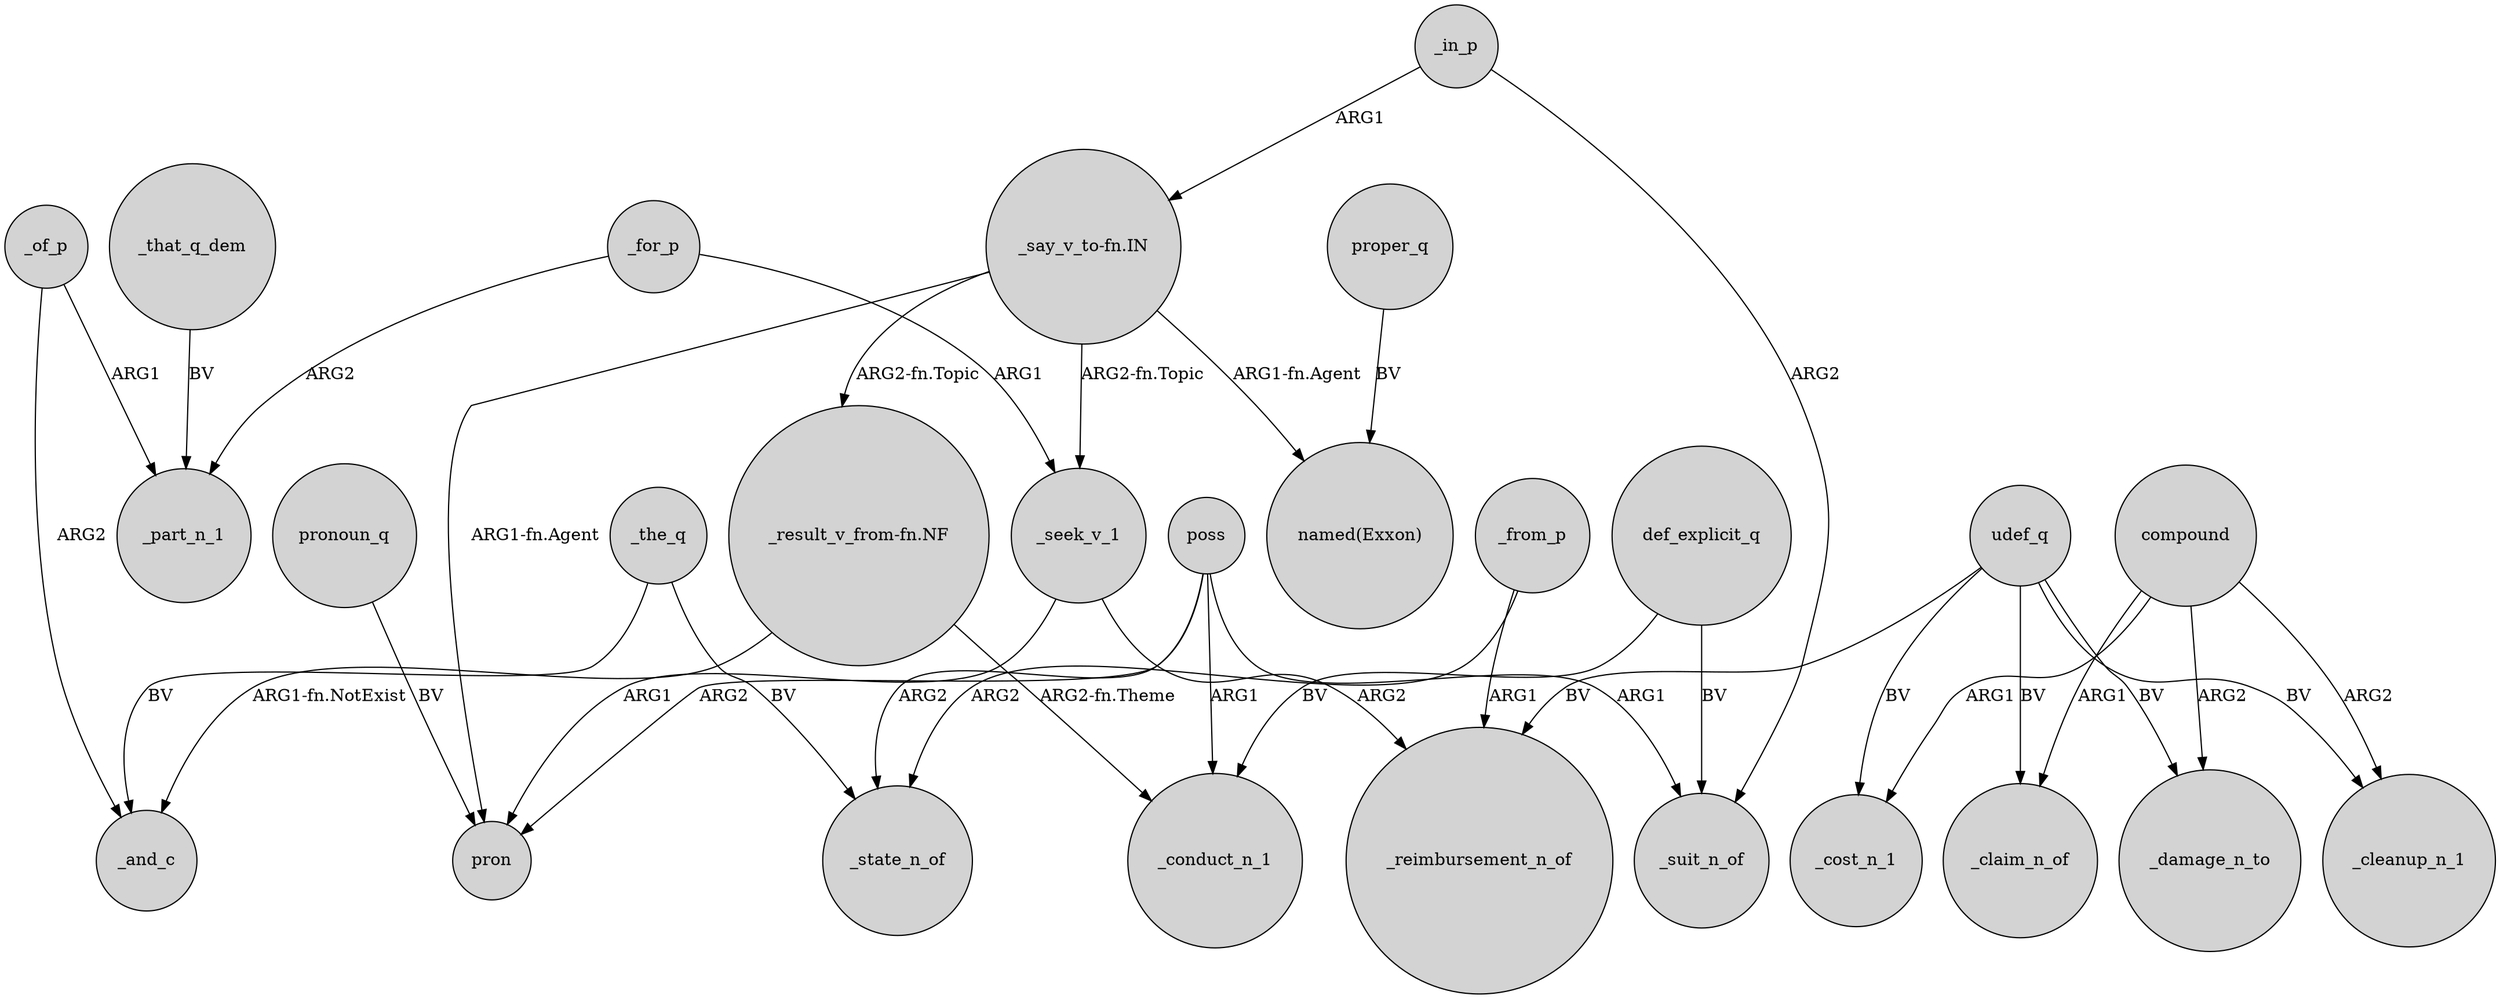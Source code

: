 digraph {
	node [shape=circle style=filled]
	_the_q -> _and_c [label=BV]
	"_say_v_to-fn.IN" -> "named(Exxon)" [label="ARG1-fn.Agent"]
	_from_p -> _state_n_of [label=ARG2]
	poss -> pron [label=ARG2]
	_in_p -> "_say_v_to-fn.IN" [label=ARG1]
	proper_q -> "named(Exxon)" [label=BV]
	poss -> _state_n_of [label=ARG2]
	_from_p -> _reimbursement_n_of [label=ARG1]
	compound -> _claim_n_of [label=ARG1]
	_of_p -> _and_c [label=ARG2]
	poss -> _conduct_n_1 [label=ARG1]
	_the_q -> _state_n_of [label=BV]
	udef_q -> _cost_n_1 [label=BV]
	_for_p -> _seek_v_1 [label=ARG1]
	_of_p -> _part_n_1 [label=ARG1]
	def_explicit_q -> _suit_n_of [label=BV]
	_in_p -> _suit_n_of [label=ARG2]
	pronoun_q -> pron [label=BV]
	compound -> _damage_n_to [label=ARG2]
	poss -> _suit_n_of [label=ARG1]
	"_say_v_to-fn.IN" -> "_result_v_from-fn.NF" [label="ARG2-fn.Topic"]
	"_say_v_to-fn.IN" -> _seek_v_1 [label="ARG2-fn.Topic"]
	def_explicit_q -> _conduct_n_1 [label=BV]
	_seek_v_1 -> pron [label=ARG1]
	_that_q_dem -> _part_n_1 [label=BV]
	udef_q -> _damage_n_to [label=BV]
	udef_q -> _reimbursement_n_of [label=BV]
	compound -> _cost_n_1 [label=ARG1]
	"_result_v_from-fn.NF" -> _and_c [label="ARG1-fn.NotExist"]
	"_say_v_to-fn.IN" -> pron [label="ARG1-fn.Agent"]
	compound -> _cleanup_n_1 [label=ARG2]
	_seek_v_1 -> _reimbursement_n_of [label=ARG2]
	_for_p -> _part_n_1 [label=ARG2]
	udef_q -> _claim_n_of [label=BV]
	udef_q -> _cleanup_n_1 [label=BV]
	"_result_v_from-fn.NF" -> _conduct_n_1 [label="ARG2-fn.Theme"]
}
